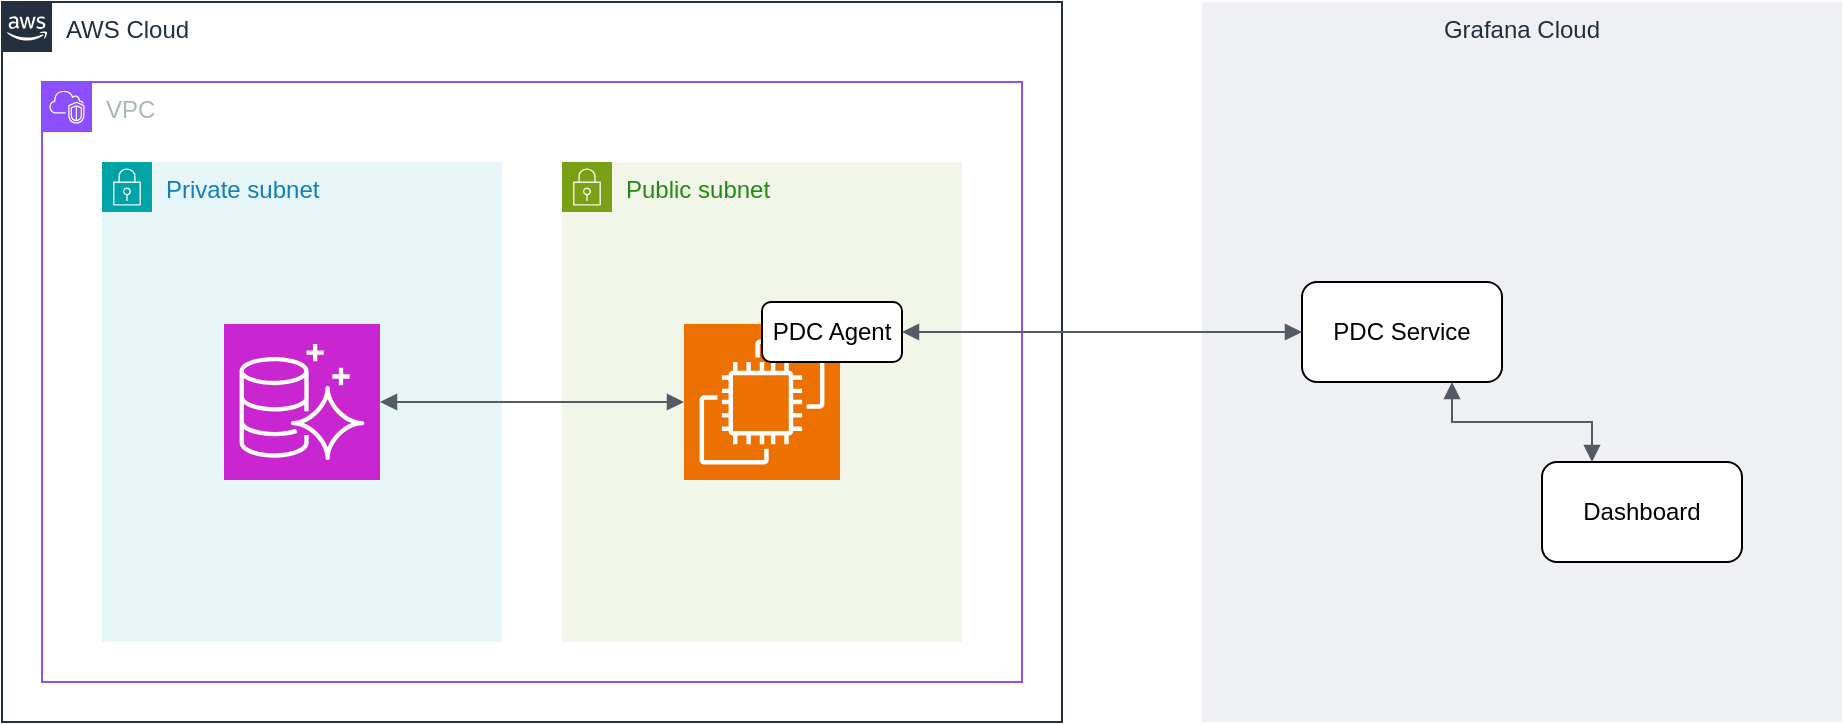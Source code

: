 <mxfile version="23.1.2" type="github">
  <diagram name="ページ1" id="20o7N7PKYs3jk0oayNKR">
    <mxGraphModel dx="1687" dy="922" grid="1" gridSize="10" guides="1" tooltips="1" connect="1" arrows="1" fold="1" page="1" pageScale="1" pageWidth="1169" pageHeight="827" math="0" shadow="0">
      <root>
        <mxCell id="0" />
        <mxCell id="1" parent="0" />
        <mxCell id="SBneGpYhRkbtxWXfD48W-1" value="AWS Cloud" style="points=[[0,0],[0.25,0],[0.5,0],[0.75,0],[1,0],[1,0.25],[1,0.5],[1,0.75],[1,1],[0.75,1],[0.5,1],[0.25,1],[0,1],[0,0.75],[0,0.5],[0,0.25]];outlineConnect=0;gradientColor=none;html=1;whiteSpace=wrap;fontSize=12;fontStyle=0;container=1;pointerEvents=0;collapsible=0;recursiveResize=0;shape=mxgraph.aws4.group;grIcon=mxgraph.aws4.group_aws_cloud_alt;strokeColor=#232F3E;fillColor=none;verticalAlign=top;align=left;spacingLeft=30;fontColor=#232F3E;dashed=0;" vertex="1" parent="1">
          <mxGeometry x="40" y="200" width="530" height="360" as="geometry" />
        </mxCell>
        <mxCell id="SBneGpYhRkbtxWXfD48W-2" value="VPC" style="points=[[0,0],[0.25,0],[0.5,0],[0.75,0],[1,0],[1,0.25],[1,0.5],[1,0.75],[1,1],[0.75,1],[0.5,1],[0.25,1],[0,1],[0,0.75],[0,0.5],[0,0.25]];outlineConnect=0;gradientColor=none;html=1;whiteSpace=wrap;fontSize=12;fontStyle=0;container=1;pointerEvents=0;collapsible=0;recursiveResize=0;shape=mxgraph.aws4.group;grIcon=mxgraph.aws4.group_vpc2;strokeColor=#8C4FFF;fillColor=none;verticalAlign=top;align=left;spacingLeft=30;fontColor=#AAB7B8;dashed=0;" vertex="1" parent="SBneGpYhRkbtxWXfD48W-1">
          <mxGeometry x="20" y="40" width="490" height="300" as="geometry" />
        </mxCell>
        <mxCell id="SBneGpYhRkbtxWXfD48W-4" value="Public subnet" style="points=[[0,0],[0.25,0],[0.5,0],[0.75,0],[1,0],[1,0.25],[1,0.5],[1,0.75],[1,1],[0.75,1],[0.5,1],[0.25,1],[0,1],[0,0.75],[0,0.5],[0,0.25]];outlineConnect=0;gradientColor=none;html=1;whiteSpace=wrap;fontSize=12;fontStyle=0;container=1;pointerEvents=0;collapsible=0;recursiveResize=0;shape=mxgraph.aws4.group;grIcon=mxgraph.aws4.group_security_group;grStroke=0;strokeColor=#7AA116;fillColor=#F2F6E8;verticalAlign=top;align=left;spacingLeft=30;fontColor=#248814;dashed=0;" vertex="1" parent="SBneGpYhRkbtxWXfD48W-2">
          <mxGeometry x="260" y="40" width="200" height="240" as="geometry" />
        </mxCell>
        <mxCell id="SBneGpYhRkbtxWXfD48W-6" value="" style="sketch=0;points=[[0,0,0],[0.25,0,0],[0.5,0,0],[0.75,0,0],[1,0,0],[0,1,0],[0.25,1,0],[0.5,1,0],[0.75,1,0],[1,1,0],[0,0.25,0],[0,0.5,0],[0,0.75,0],[1,0.25,0],[1,0.5,0],[1,0.75,0]];outlineConnect=0;fontColor=#232F3E;fillColor=#ED7100;strokeColor=#ffffff;dashed=0;verticalLabelPosition=bottom;verticalAlign=top;align=center;html=1;fontSize=12;fontStyle=0;aspect=fixed;shape=mxgraph.aws4.resourceIcon;resIcon=mxgraph.aws4.ec2;" vertex="1" parent="SBneGpYhRkbtxWXfD48W-4">
          <mxGeometry x="61" y="81" width="78" height="78" as="geometry" />
        </mxCell>
        <mxCell id="SBneGpYhRkbtxWXfD48W-8" value="PDC Agent" style="rounded=1;whiteSpace=wrap;html=1;" vertex="1" parent="SBneGpYhRkbtxWXfD48W-4">
          <mxGeometry x="100" y="70" width="70" height="30" as="geometry" />
        </mxCell>
        <mxCell id="SBneGpYhRkbtxWXfD48W-3" value="Private subnet" style="points=[[0,0],[0.25,0],[0.5,0],[0.75,0],[1,0],[1,0.25],[1,0.5],[1,0.75],[1,1],[0.75,1],[0.5,1],[0.25,1],[0,1],[0,0.75],[0,0.5],[0,0.25]];outlineConnect=0;gradientColor=none;html=1;whiteSpace=wrap;fontSize=12;fontStyle=0;container=1;pointerEvents=0;collapsible=0;recursiveResize=0;shape=mxgraph.aws4.group;grIcon=mxgraph.aws4.group_security_group;grStroke=0;strokeColor=#00A4A6;fillColor=#E6F6F7;verticalAlign=top;align=left;spacingLeft=30;fontColor=#147EBA;dashed=0;" vertex="1" parent="SBneGpYhRkbtxWXfD48W-2">
          <mxGeometry x="30" y="40" width="200" height="240" as="geometry" />
        </mxCell>
        <mxCell id="SBneGpYhRkbtxWXfD48W-7" value="" style="sketch=0;points=[[0,0,0],[0.25,0,0],[0.5,0,0],[0.75,0,0],[1,0,0],[0,1,0],[0.25,1,0],[0.5,1,0],[0.75,1,0],[1,1,0],[0,0.25,0],[0,0.5,0],[0,0.75,0],[1,0.25,0],[1,0.5,0],[1,0.75,0]];outlineConnect=0;fontColor=#232F3E;fillColor=#C925D1;strokeColor=#ffffff;dashed=0;verticalLabelPosition=bottom;verticalAlign=top;align=center;html=1;fontSize=12;fontStyle=0;aspect=fixed;shape=mxgraph.aws4.resourceIcon;resIcon=mxgraph.aws4.aurora;" vertex="1" parent="SBneGpYhRkbtxWXfD48W-3">
          <mxGeometry x="61" y="81" width="78" height="78" as="geometry" />
        </mxCell>
        <mxCell id="SBneGpYhRkbtxWXfD48W-15" value="" style="edgeStyle=orthogonalEdgeStyle;html=1;endArrow=block;elbow=vertical;startArrow=block;startFill=1;endFill=1;strokeColor=#545B64;rounded=0;exitX=1;exitY=0.5;exitDx=0;exitDy=0;exitPerimeter=0;entryX=0;entryY=0.5;entryDx=0;entryDy=0;entryPerimeter=0;" edge="1" parent="SBneGpYhRkbtxWXfD48W-2" source="SBneGpYhRkbtxWXfD48W-7" target="SBneGpYhRkbtxWXfD48W-6">
          <mxGeometry width="100" relative="1" as="geometry">
            <mxPoint x="460" y="190" as="sourcePoint" />
            <mxPoint x="560" y="190" as="targetPoint" />
          </mxGeometry>
        </mxCell>
        <mxCell id="SBneGpYhRkbtxWXfD48W-9" value="Grafana Cloud" style="fillColor=#EFF0F3;strokeColor=none;dashed=0;verticalAlign=top;fontStyle=0;fontColor=#232F3D;whiteSpace=wrap;html=1;" vertex="1" parent="1">
          <mxGeometry x="640" y="200" width="320" height="360" as="geometry" />
        </mxCell>
        <mxCell id="SBneGpYhRkbtxWXfD48W-10" value="PDC Service" style="rounded=1;whiteSpace=wrap;html=1;" vertex="1" parent="1">
          <mxGeometry x="690" y="340" width="100" height="50" as="geometry" />
        </mxCell>
        <mxCell id="SBneGpYhRkbtxWXfD48W-12" value="Dashboard" style="rounded=1;whiteSpace=wrap;html=1;" vertex="1" parent="1">
          <mxGeometry x="810" y="430" width="100" height="50" as="geometry" />
        </mxCell>
        <mxCell id="SBneGpYhRkbtxWXfD48W-18" value="" style="edgeStyle=orthogonalEdgeStyle;html=1;endArrow=block;elbow=vertical;startArrow=block;startFill=1;endFill=1;strokeColor=#545B64;rounded=0;exitX=1;exitY=0.5;exitDx=0;exitDy=0;entryX=0;entryY=0.5;entryDx=0;entryDy=0;" edge="1" parent="1" source="SBneGpYhRkbtxWXfD48W-8" target="SBneGpYhRkbtxWXfD48W-10">
          <mxGeometry width="100" relative="1" as="geometry">
            <mxPoint x="519" y="410" as="sourcePoint" />
            <mxPoint x="420" y="455" as="targetPoint" />
          </mxGeometry>
        </mxCell>
        <mxCell id="SBneGpYhRkbtxWXfD48W-20" value="" style="edgeStyle=orthogonalEdgeStyle;html=1;endArrow=block;elbow=vertical;startArrow=block;startFill=1;endFill=1;strokeColor=#545B64;rounded=0;exitX=0.75;exitY=1;exitDx=0;exitDy=0;entryX=0.25;entryY=0;entryDx=0;entryDy=0;" edge="1" parent="1" source="SBneGpYhRkbtxWXfD48W-10" target="SBneGpYhRkbtxWXfD48W-12">
          <mxGeometry width="100" relative="1" as="geometry">
            <mxPoint x="840" y="345" as="sourcePoint" />
            <mxPoint x="860" y="385" as="targetPoint" />
          </mxGeometry>
        </mxCell>
      </root>
    </mxGraphModel>
  </diagram>
</mxfile>
